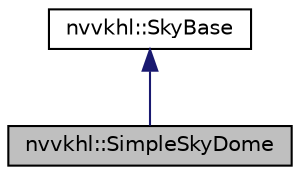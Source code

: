 digraph "nvvkhl::SimpleSkyDome"
{
 // LATEX_PDF_SIZE
  edge [fontname="Helvetica",fontsize="10",labelfontname="Helvetica",labelfontsize="10"];
  node [fontname="Helvetica",fontsize="10",shape=record];
  Node1 [label="nvvkhl::SimpleSkyDome",height=0.2,width=0.4,color="black", fillcolor="grey75", style="filled", fontcolor="black",tooltip=" "];
  Node2 -> Node1 [dir="back",color="midnightblue",fontsize="10",style="solid",fontname="Helvetica"];
  Node2 [label="nvvkhl::SkyBase",height=0.2,width=0.4,color="black", fillcolor="white", style="filled",URL="$classnvvkhl_1_1_sky_base.html",tooltip=" "];
}
